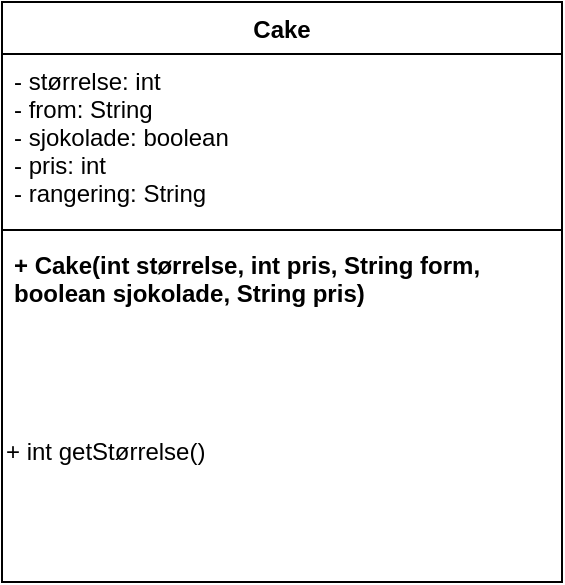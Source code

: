 <mxfile version="20.3.0" type="device"><diagram id="lGoeVd7kJk4aHMbfB6P8" name="Page-1"><mxGraphModel dx="579" dy="321" grid="1" gridSize="10" guides="1" tooltips="1" connect="1" arrows="1" fold="1" page="1" pageScale="1" pageWidth="827" pageHeight="1169" math="0" shadow="0"><root><mxCell id="0"/><mxCell id="1" parent="0"/><mxCell id="fdW_oRd7HjOeVedREvu4-1" value="Cake" style="swimlane;fontStyle=1;align=center;verticalAlign=top;childLayout=stackLayout;horizontal=1;startSize=26;horizontalStack=0;resizeParent=1;resizeParentMax=0;resizeLast=0;collapsible=1;marginBottom=0;" vertex="1" parent="1"><mxGeometry x="200" y="170" width="280" height="290" as="geometry"/></mxCell><mxCell id="fdW_oRd7HjOeVedREvu4-2" value="- størrelse: int&#10;- from: String&#10;- sjokolade: boolean&#10;- pris: int&#10;- rangering: String" style="text;strokeColor=none;fillColor=none;align=left;verticalAlign=top;spacingLeft=4;spacingRight=4;overflow=hidden;rotatable=0;points=[[0,0.5],[1,0.5]];portConstraint=eastwest;" vertex="1" parent="fdW_oRd7HjOeVedREvu4-1"><mxGeometry y="26" width="280" height="84" as="geometry"/></mxCell><mxCell id="fdW_oRd7HjOeVedREvu4-3" value="" style="line;strokeWidth=1;fillColor=none;align=left;verticalAlign=middle;spacingTop=-1;spacingLeft=3;spacingRight=3;rotatable=0;labelPosition=right;points=[];portConstraint=eastwest;strokeColor=inherit;" vertex="1" parent="fdW_oRd7HjOeVedREvu4-1"><mxGeometry y="110" width="280" height="8" as="geometry"/></mxCell><mxCell id="fdW_oRd7HjOeVedREvu4-4" value="+ Cake(int størrelse, int pris, String form, &#10;boolean sjokolade, String pris)&#10;" style="text;strokeColor=none;fillColor=none;align=left;verticalAlign=top;spacingLeft=4;spacingRight=4;overflow=hidden;rotatable=0;points=[[0,0.5],[1,0.5]];portConstraint=eastwest;fontStyle=1" vertex="1" parent="fdW_oRd7HjOeVedREvu4-1"><mxGeometry y="118" width="280" height="42" as="geometry"/></mxCell><mxCell id="fdW_oRd7HjOeVedREvu4-5" value="+ int getStørrelse()&lt;br&gt;" style="text;html=1;strokeColor=none;fillColor=none;align=left;verticalAlign=middle;whiteSpace=wrap;rounded=0;" vertex="1" parent="fdW_oRd7HjOeVedREvu4-1"><mxGeometry y="160" width="280" height="130" as="geometry"/></mxCell></root></mxGraphModel></diagram></mxfile>